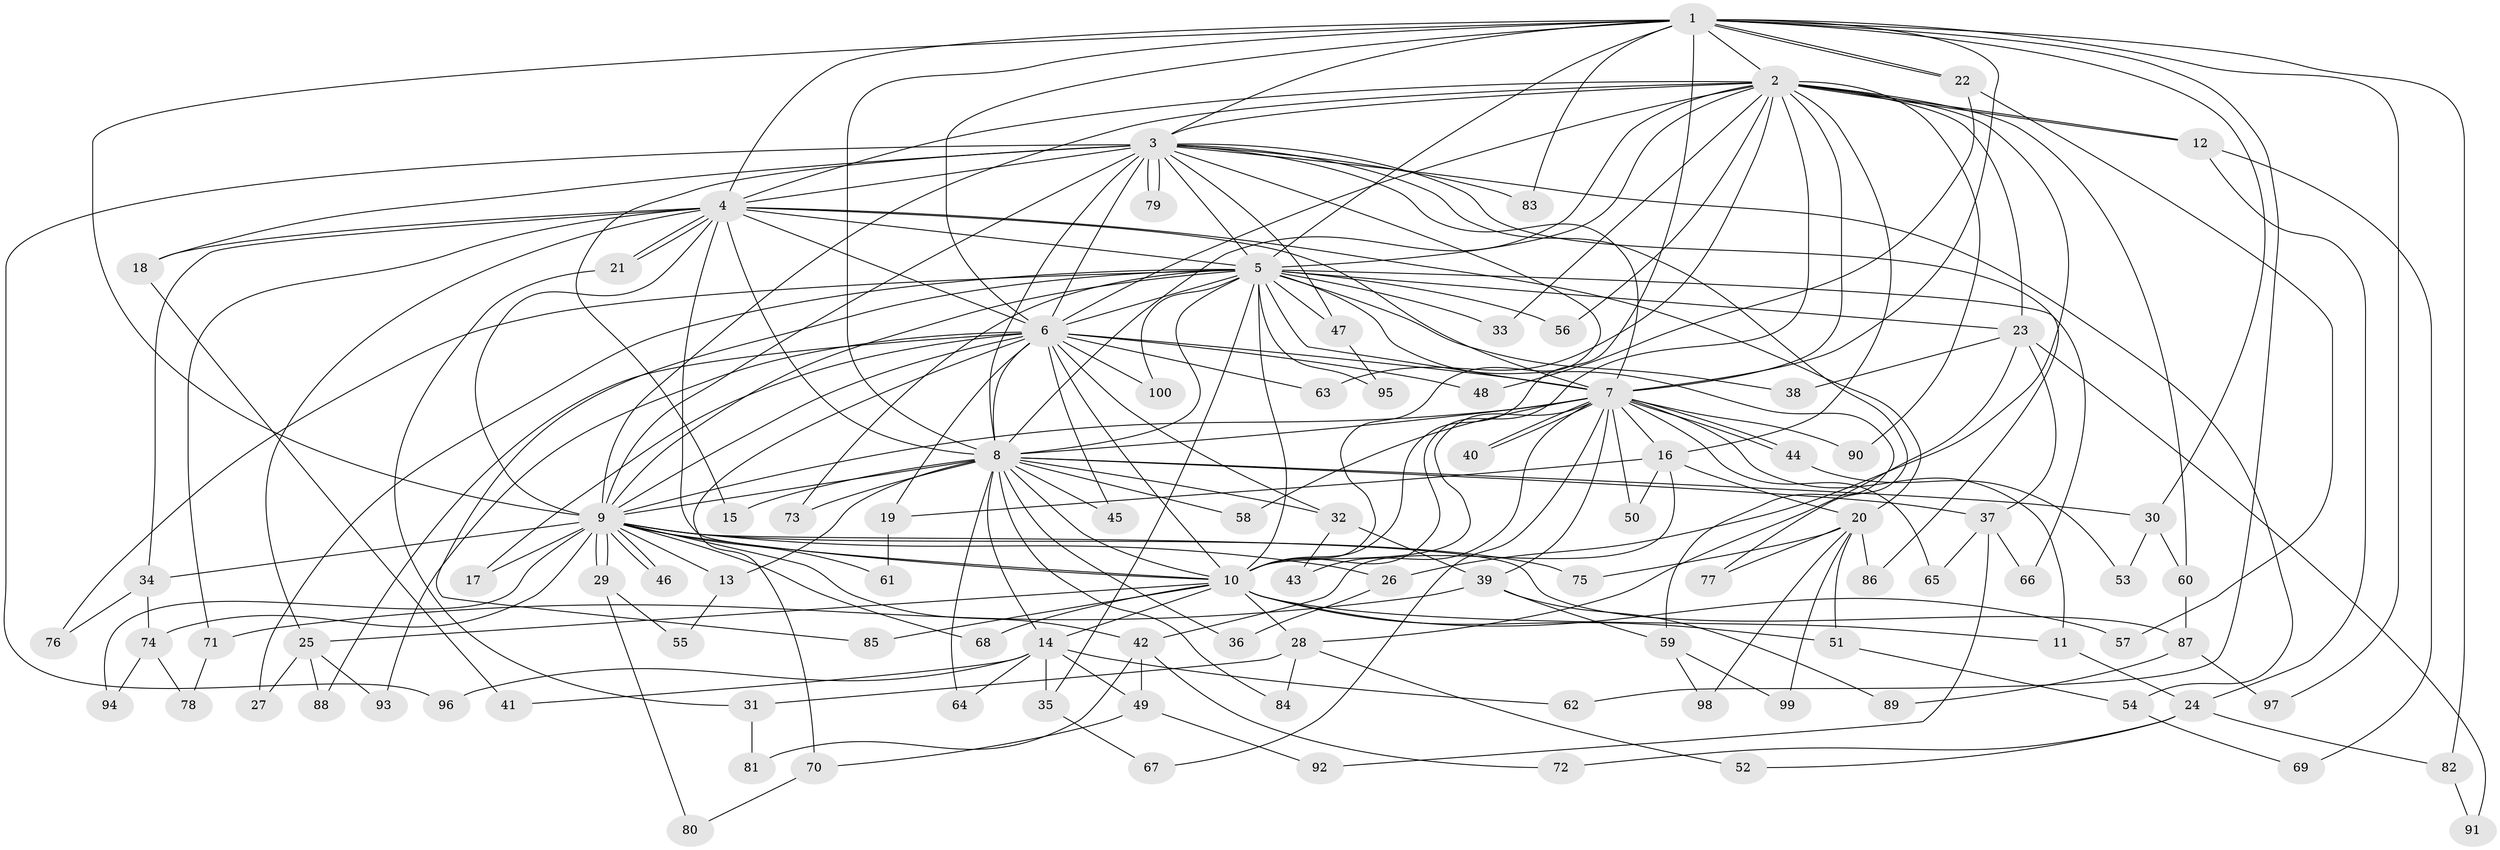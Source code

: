 // Generated by graph-tools (version 1.1) at 2025/11/02/21/25 10:11:08]
// undirected, 100 vertices, 225 edges
graph export_dot {
graph [start="1"]
  node [color=gray90,style=filled];
  1;
  2;
  3;
  4;
  5;
  6;
  7;
  8;
  9;
  10;
  11;
  12;
  13;
  14;
  15;
  16;
  17;
  18;
  19;
  20;
  21;
  22;
  23;
  24;
  25;
  26;
  27;
  28;
  29;
  30;
  31;
  32;
  33;
  34;
  35;
  36;
  37;
  38;
  39;
  40;
  41;
  42;
  43;
  44;
  45;
  46;
  47;
  48;
  49;
  50;
  51;
  52;
  53;
  54;
  55;
  56;
  57;
  58;
  59;
  60;
  61;
  62;
  63;
  64;
  65;
  66;
  67;
  68;
  69;
  70;
  71;
  72;
  73;
  74;
  75;
  76;
  77;
  78;
  79;
  80;
  81;
  82;
  83;
  84;
  85;
  86;
  87;
  88;
  89;
  90;
  91;
  92;
  93;
  94;
  95;
  96;
  97;
  98;
  99;
  100;
  1 -- 2;
  1 -- 3;
  1 -- 4;
  1 -- 5;
  1 -- 6;
  1 -- 7;
  1 -- 8;
  1 -- 9;
  1 -- 10;
  1 -- 22;
  1 -- 22;
  1 -- 30;
  1 -- 62;
  1 -- 82;
  1 -- 83;
  1 -- 97;
  2 -- 3;
  2 -- 4;
  2 -- 5;
  2 -- 6;
  2 -- 7;
  2 -- 8;
  2 -- 9;
  2 -- 10;
  2 -- 12;
  2 -- 12;
  2 -- 16;
  2 -- 23;
  2 -- 26;
  2 -- 33;
  2 -- 56;
  2 -- 60;
  2 -- 63;
  2 -- 90;
  3 -- 4;
  3 -- 5;
  3 -- 6;
  3 -- 7;
  3 -- 8;
  3 -- 9;
  3 -- 10;
  3 -- 15;
  3 -- 18;
  3 -- 47;
  3 -- 54;
  3 -- 77;
  3 -- 79;
  3 -- 79;
  3 -- 83;
  3 -- 86;
  3 -- 96;
  4 -- 5;
  4 -- 6;
  4 -- 7;
  4 -- 8;
  4 -- 9;
  4 -- 10;
  4 -- 18;
  4 -- 20;
  4 -- 21;
  4 -- 21;
  4 -- 25;
  4 -- 34;
  4 -- 71;
  5 -- 6;
  5 -- 7;
  5 -- 8;
  5 -- 9;
  5 -- 10;
  5 -- 23;
  5 -- 27;
  5 -- 33;
  5 -- 35;
  5 -- 38;
  5 -- 47;
  5 -- 56;
  5 -- 59;
  5 -- 66;
  5 -- 73;
  5 -- 76;
  5 -- 85;
  5 -- 95;
  5 -- 100;
  6 -- 7;
  6 -- 8;
  6 -- 9;
  6 -- 10;
  6 -- 17;
  6 -- 19;
  6 -- 32;
  6 -- 45;
  6 -- 48;
  6 -- 63;
  6 -- 70;
  6 -- 88;
  6 -- 93;
  6 -- 100;
  7 -- 8;
  7 -- 9;
  7 -- 10;
  7 -- 11;
  7 -- 16;
  7 -- 39;
  7 -- 40;
  7 -- 40;
  7 -- 43;
  7 -- 44;
  7 -- 44;
  7 -- 50;
  7 -- 58;
  7 -- 65;
  7 -- 67;
  7 -- 90;
  8 -- 9;
  8 -- 10;
  8 -- 13;
  8 -- 14;
  8 -- 15;
  8 -- 30;
  8 -- 32;
  8 -- 36;
  8 -- 37;
  8 -- 45;
  8 -- 58;
  8 -- 64;
  8 -- 73;
  8 -- 84;
  9 -- 10;
  9 -- 13;
  9 -- 17;
  9 -- 26;
  9 -- 29;
  9 -- 29;
  9 -- 34;
  9 -- 42;
  9 -- 46;
  9 -- 46;
  9 -- 61;
  9 -- 68;
  9 -- 74;
  9 -- 75;
  9 -- 87;
  9 -- 94;
  10 -- 11;
  10 -- 14;
  10 -- 25;
  10 -- 28;
  10 -- 51;
  10 -- 57;
  10 -- 68;
  10 -- 85;
  11 -- 24;
  12 -- 24;
  12 -- 69;
  13 -- 55;
  14 -- 35;
  14 -- 41;
  14 -- 49;
  14 -- 62;
  14 -- 64;
  14 -- 96;
  16 -- 19;
  16 -- 20;
  16 -- 42;
  16 -- 50;
  18 -- 41;
  19 -- 61;
  20 -- 51;
  20 -- 75;
  20 -- 77;
  20 -- 86;
  20 -- 98;
  20 -- 99;
  21 -- 31;
  22 -- 48;
  22 -- 57;
  23 -- 28;
  23 -- 37;
  23 -- 38;
  23 -- 91;
  24 -- 52;
  24 -- 72;
  24 -- 82;
  25 -- 27;
  25 -- 88;
  25 -- 93;
  26 -- 36;
  28 -- 31;
  28 -- 52;
  28 -- 84;
  29 -- 55;
  29 -- 80;
  30 -- 53;
  30 -- 60;
  31 -- 81;
  32 -- 39;
  32 -- 43;
  34 -- 74;
  34 -- 76;
  35 -- 67;
  37 -- 65;
  37 -- 66;
  37 -- 92;
  39 -- 59;
  39 -- 71;
  39 -- 89;
  42 -- 49;
  42 -- 72;
  42 -- 81;
  44 -- 53;
  47 -- 95;
  49 -- 70;
  49 -- 92;
  51 -- 54;
  54 -- 69;
  59 -- 98;
  59 -- 99;
  60 -- 87;
  70 -- 80;
  71 -- 78;
  74 -- 78;
  74 -- 94;
  82 -- 91;
  87 -- 89;
  87 -- 97;
}
